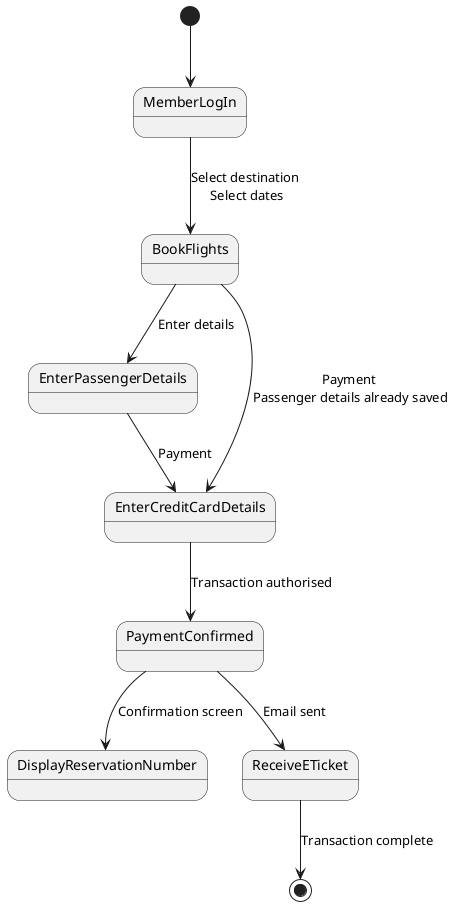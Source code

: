 @startuml stateDiagram

state MemberLogIn
state BookFlights
state EnterPassengerDetails
state EnterCreditCardDetails
state PaymentConfirmed
state DisplayReservationNumber
state ReceiveETicket

[*] --> MemberLogIn
MemberLogIn --> BookFlights : Select destination \nSelect dates
BookFlights --> EnterPassengerDetails : Enter details
BookFlights --> EnterCreditCardDetails : Payment \nPassenger details already saved
EnterPassengerDetails --> EnterCreditCardDetails : Payment
EnterCreditCardDetails --> PaymentConfirmed : Transaction authorised
PaymentConfirmed --> DisplayReservationNumber : Confirmation screen
PaymentConfirmed --> ReceiveETicket : Email sent
ReceiveETicket --> [*] : Transaction complete